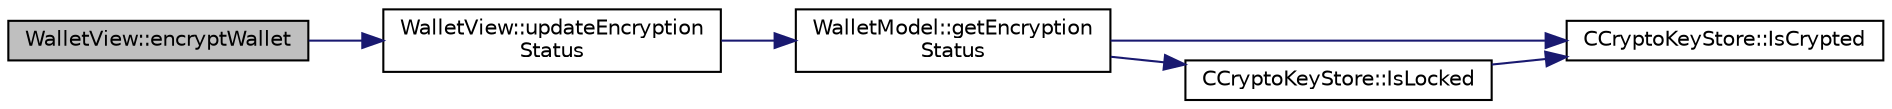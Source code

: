 digraph "WalletView::encryptWallet"
{
  edge [fontname="Helvetica",fontsize="10",labelfontname="Helvetica",labelfontsize="10"];
  node [fontname="Helvetica",fontsize="10",shape=record];
  rankdir="LR";
  Node27 [label="WalletView::encryptWallet",height=0.2,width=0.4,color="black", fillcolor="grey75", style="filled", fontcolor="black"];
  Node27 -> Node28 [color="midnightblue",fontsize="10",style="solid",fontname="Helvetica"];
  Node28 [label="WalletView::updateEncryption\lStatus",height=0.2,width=0.4,color="black", fillcolor="white", style="filled",URL="$class_wallet_view.html#ad348f2ed9f843ef9125ca416307c7412",tooltip="Re-emit encryption status signal. "];
  Node28 -> Node29 [color="midnightblue",fontsize="10",style="solid",fontname="Helvetica"];
  Node29 [label="WalletModel::getEncryption\lStatus",height=0.2,width=0.4,color="black", fillcolor="white", style="filled",URL="$class_wallet_model.html#aa89632d2019414f2ab85674cd4d01398"];
  Node29 -> Node30 [color="midnightblue",fontsize="10",style="solid",fontname="Helvetica"];
  Node30 [label="CCryptoKeyStore::IsCrypted",height=0.2,width=0.4,color="black", fillcolor="white", style="filled",URL="$class_c_crypto_key_store.html#acc8fed44366c98fb481333ca6e867088"];
  Node29 -> Node31 [color="midnightblue",fontsize="10",style="solid",fontname="Helvetica"];
  Node31 [label="CCryptoKeyStore::IsLocked",height=0.2,width=0.4,color="black", fillcolor="white", style="filled",URL="$class_c_crypto_key_store.html#a52919fa284a3aa10f1b4bd6018b6dbee"];
  Node31 -> Node30 [color="midnightblue",fontsize="10",style="solid",fontname="Helvetica"];
}
